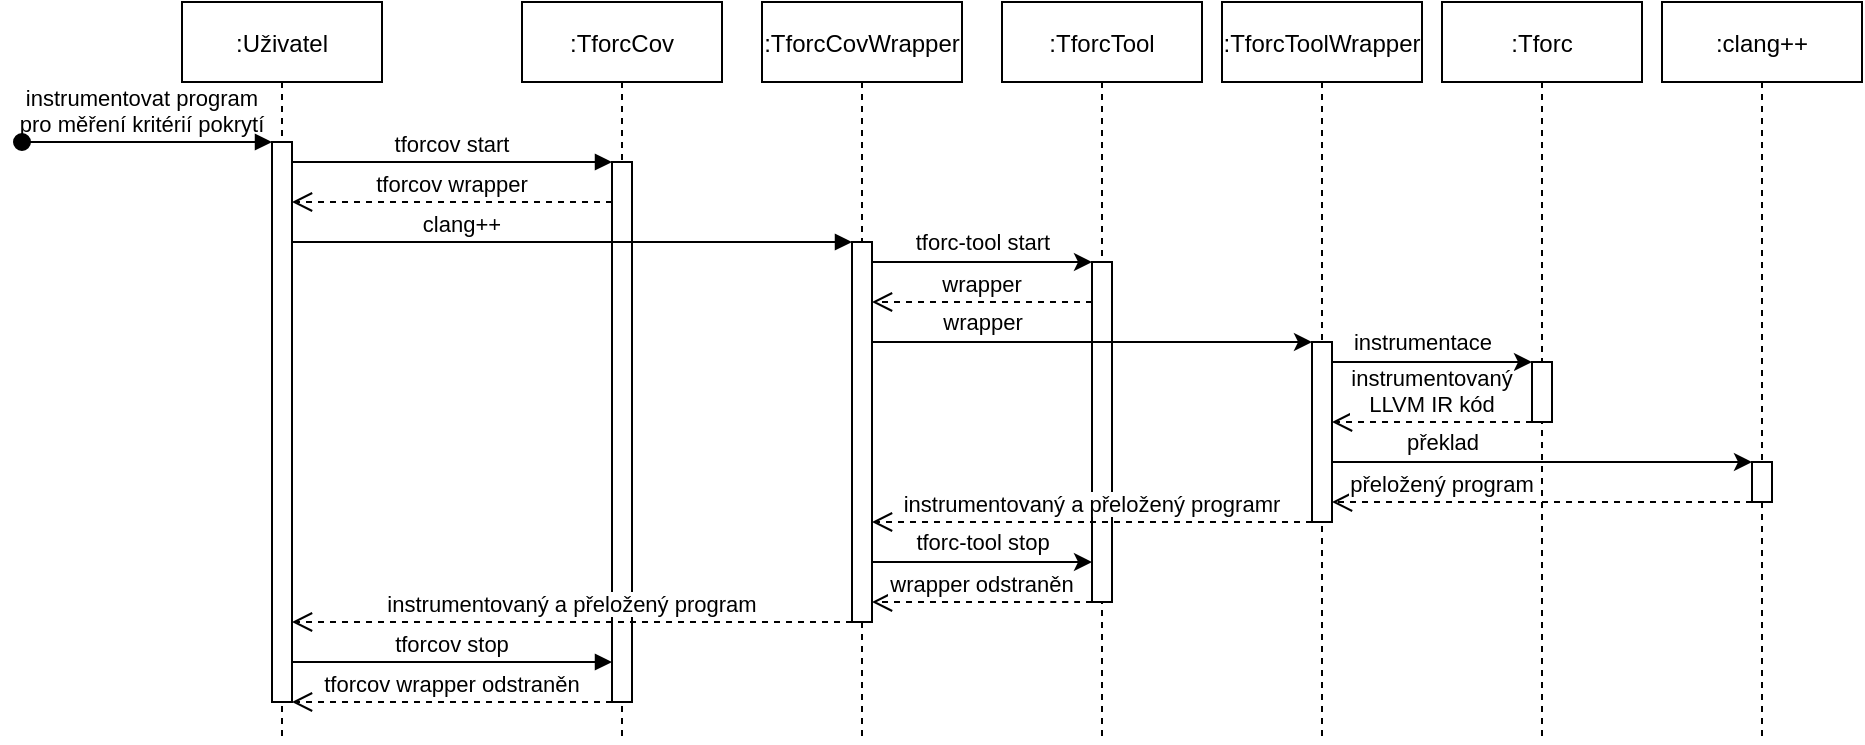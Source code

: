 <mxfile version="16.4.5" type="github">
  <diagram id="kgpKYQtTHZ0yAKxKKP6v" name="Page-1">
    <mxGraphModel dx="1185" dy="635" grid="1" gridSize="10" guides="1" tooltips="1" connect="1" arrows="1" fold="1" page="1" pageScale="1" pageWidth="850" pageHeight="1100" math="0" shadow="0">
      <root>
        <mxCell id="0" />
        <mxCell id="1" parent="0" />
        <mxCell id="O2XLXlmrljuVdYfjU7Fe-1" value=":Uživatel" style="shape=umlLifeline;perimeter=lifelinePerimeter;container=1;collapsible=0;recursiveResize=0;rounded=0;shadow=0;strokeWidth=1;" vertex="1" parent="1">
          <mxGeometry x="120" y="80" width="100" height="370" as="geometry" />
        </mxCell>
        <mxCell id="O2XLXlmrljuVdYfjU7Fe-2" value="" style="points=[];perimeter=orthogonalPerimeter;rounded=0;shadow=0;strokeWidth=1;" vertex="1" parent="O2XLXlmrljuVdYfjU7Fe-1">
          <mxGeometry x="45" y="70" width="10" height="280" as="geometry" />
        </mxCell>
        <mxCell id="O2XLXlmrljuVdYfjU7Fe-3" value="instrumentovat program&#xa;pro měření kritérií pokrytí" style="verticalAlign=bottom;startArrow=oval;endArrow=block;startSize=8;shadow=0;strokeWidth=1;labelBackgroundColor=none;" edge="1" parent="O2XLXlmrljuVdYfjU7Fe-1" target="O2XLXlmrljuVdYfjU7Fe-2">
          <mxGeometry x="-0.04" relative="1" as="geometry">
            <mxPoint x="-80" y="70" as="sourcePoint" />
            <mxPoint as="offset" />
          </mxGeometry>
        </mxCell>
        <mxCell id="O2XLXlmrljuVdYfjU7Fe-5" value=":TforcCov" style="shape=umlLifeline;perimeter=lifelinePerimeter;container=1;collapsible=0;recursiveResize=0;rounded=0;shadow=0;strokeWidth=1;" vertex="1" parent="1">
          <mxGeometry x="290" y="80" width="100" height="370" as="geometry" />
        </mxCell>
        <mxCell id="O2XLXlmrljuVdYfjU7Fe-6" value="" style="points=[];perimeter=orthogonalPerimeter;rounded=0;shadow=0;strokeWidth=1;" vertex="1" parent="O2XLXlmrljuVdYfjU7Fe-5">
          <mxGeometry x="45" y="80" width="10" height="270" as="geometry" />
        </mxCell>
        <mxCell id="O2XLXlmrljuVdYfjU7Fe-8" value="tforcov wrapper" style="verticalAlign=bottom;endArrow=open;dashed=1;endSize=8;shadow=0;strokeWidth=1;" edge="1" parent="1" source="O2XLXlmrljuVdYfjU7Fe-6" target="O2XLXlmrljuVdYfjU7Fe-2">
          <mxGeometry relative="1" as="geometry">
            <mxPoint x="275" y="236" as="targetPoint" />
            <Array as="points">
              <mxPoint x="310" y="180" />
            </Array>
          </mxGeometry>
        </mxCell>
        <mxCell id="O2XLXlmrljuVdYfjU7Fe-9" value="tforcov start" style="verticalAlign=bottom;endArrow=block;entryX=0;entryY=0;shadow=0;strokeWidth=1;" edge="1" parent="1" source="O2XLXlmrljuVdYfjU7Fe-2" target="O2XLXlmrljuVdYfjU7Fe-6">
          <mxGeometry relative="1" as="geometry">
            <mxPoint x="275" y="160" as="sourcePoint" />
            <mxPoint as="offset" />
          </mxGeometry>
        </mxCell>
        <mxCell id="O2XLXlmrljuVdYfjU7Fe-12" value="tforcov stop" style="verticalAlign=bottom;endArrow=block;shadow=0;strokeWidth=1;" edge="1" parent="1" source="O2XLXlmrljuVdYfjU7Fe-2" target="O2XLXlmrljuVdYfjU7Fe-6">
          <mxGeometry relative="1" as="geometry">
            <mxPoint x="175" y="220" as="sourcePoint" />
            <mxPoint x="335.0" y="220" as="targetPoint" />
            <mxPoint as="offset" />
            <Array as="points">
              <mxPoint x="230" y="410" />
            </Array>
          </mxGeometry>
        </mxCell>
        <mxCell id="O2XLXlmrljuVdYfjU7Fe-13" value="tforcov wrapper odstraněn" style="verticalAlign=bottom;endArrow=open;dashed=1;endSize=8;shadow=0;strokeWidth=1;" edge="1" parent="1" source="O2XLXlmrljuVdYfjU7Fe-6" target="O2XLXlmrljuVdYfjU7Fe-2">
          <mxGeometry relative="1" as="geometry">
            <mxPoint x="185" y="190" as="targetPoint" />
            <mxPoint x="345.0" y="190" as="sourcePoint" />
            <Array as="points">
              <mxPoint x="310" y="430" />
            </Array>
          </mxGeometry>
        </mxCell>
        <mxCell id="O2XLXlmrljuVdYfjU7Fe-14" value="clang++" style="verticalAlign=bottom;endArrow=block;shadow=0;strokeWidth=1;" edge="1" parent="1" source="O2XLXlmrljuVdYfjU7Fe-2" target="O2XLXlmrljuVdYfjU7Fe-30">
          <mxGeometry x="-0.393" relative="1" as="geometry">
            <mxPoint x="200" y="209.76" as="sourcePoint" />
            <mxPoint x="360.0" y="209.76" as="targetPoint" />
            <mxPoint as="offset" />
            <Array as="points">
              <mxPoint x="245" y="200" />
            </Array>
          </mxGeometry>
        </mxCell>
        <mxCell id="O2XLXlmrljuVdYfjU7Fe-15" value="instrumentovaný a přeložený program" style="verticalAlign=bottom;endArrow=open;dashed=1;endSize=8;shadow=0;strokeWidth=1;" edge="1" parent="1" source="O2XLXlmrljuVdYfjU7Fe-30" target="O2XLXlmrljuVdYfjU7Fe-2">
          <mxGeometry relative="1" as="geometry">
            <mxPoint x="185" y="190" as="targetPoint" />
            <mxPoint x="345.0" y="190" as="sourcePoint" />
            <Array as="points">
              <mxPoint x="310" y="390" />
            </Array>
          </mxGeometry>
        </mxCell>
        <mxCell id="O2XLXlmrljuVdYfjU7Fe-16" value=":clang++" style="shape=umlLifeline;perimeter=lifelinePerimeter;container=1;collapsible=0;recursiveResize=0;rounded=0;shadow=0;strokeWidth=1;" vertex="1" parent="1">
          <mxGeometry x="860" y="80" width="100" height="370" as="geometry" />
        </mxCell>
        <mxCell id="O2XLXlmrljuVdYfjU7Fe-17" value="" style="points=[];perimeter=orthogonalPerimeter;rounded=0;shadow=0;strokeWidth=1;" vertex="1" parent="O2XLXlmrljuVdYfjU7Fe-16">
          <mxGeometry x="45" y="230" width="10" height="20" as="geometry" />
        </mxCell>
        <mxCell id="O2XLXlmrljuVdYfjU7Fe-29" value=":TforcCovWrapper" style="shape=umlLifeline;perimeter=lifelinePerimeter;container=1;collapsible=0;recursiveResize=0;rounded=0;shadow=0;strokeWidth=1;" vertex="1" parent="1">
          <mxGeometry x="410" y="80" width="100" height="370" as="geometry" />
        </mxCell>
        <mxCell id="O2XLXlmrljuVdYfjU7Fe-30" value="" style="points=[];perimeter=orthogonalPerimeter;rounded=0;shadow=0;strokeWidth=1;" vertex="1" parent="O2XLXlmrljuVdYfjU7Fe-29">
          <mxGeometry x="45" y="120" width="10" height="190" as="geometry" />
        </mxCell>
        <mxCell id="O2XLXlmrljuVdYfjU7Fe-32" value=":TforcTool" style="shape=umlLifeline;perimeter=lifelinePerimeter;container=1;collapsible=0;recursiveResize=0;rounded=0;shadow=0;strokeWidth=1;" vertex="1" parent="1">
          <mxGeometry x="530" y="80" width="100" height="370" as="geometry" />
        </mxCell>
        <mxCell id="O2XLXlmrljuVdYfjU7Fe-33" value="" style="points=[];perimeter=orthogonalPerimeter;rounded=0;shadow=0;strokeWidth=1;" vertex="1" parent="O2XLXlmrljuVdYfjU7Fe-32">
          <mxGeometry x="45" y="130" width="10" height="170" as="geometry" />
        </mxCell>
        <mxCell id="O2XLXlmrljuVdYfjU7Fe-35" value=":TforcToolWrapper" style="shape=umlLifeline;perimeter=lifelinePerimeter;container=1;collapsible=0;recursiveResize=0;rounded=0;shadow=0;strokeWidth=1;" vertex="1" parent="1">
          <mxGeometry x="640" y="80" width="100" height="370" as="geometry" />
        </mxCell>
        <mxCell id="O2XLXlmrljuVdYfjU7Fe-36" value="" style="points=[];perimeter=orthogonalPerimeter;rounded=0;shadow=0;strokeWidth=1;" vertex="1" parent="O2XLXlmrljuVdYfjU7Fe-35">
          <mxGeometry x="45" y="170" width="10" height="90" as="geometry" />
        </mxCell>
        <mxCell id="O2XLXlmrljuVdYfjU7Fe-38" value="tforc-tool start" style="edgeStyle=orthogonalEdgeStyle;rounded=0;orthogonalLoop=1;jettySize=auto;html=1;" edge="1" parent="1" source="O2XLXlmrljuVdYfjU7Fe-30" target="O2XLXlmrljuVdYfjU7Fe-33">
          <mxGeometry y="10" relative="1" as="geometry">
            <mxPoint x="465" y="210" as="sourcePoint" />
            <mxPoint x="575" y="210" as="targetPoint" />
            <Array as="points">
              <mxPoint x="470" y="210" />
              <mxPoint x="470" y="210" />
            </Array>
            <mxPoint as="offset" />
          </mxGeometry>
        </mxCell>
        <mxCell id="O2XLXlmrljuVdYfjU7Fe-40" value=":Tforc" style="shape=umlLifeline;perimeter=lifelinePerimeter;container=1;collapsible=0;recursiveResize=0;rounded=0;shadow=0;strokeWidth=1;" vertex="1" parent="1">
          <mxGeometry x="750" y="80" width="100" height="370" as="geometry" />
        </mxCell>
        <mxCell id="O2XLXlmrljuVdYfjU7Fe-41" value="" style="points=[];perimeter=orthogonalPerimeter;rounded=0;shadow=0;strokeWidth=1;" vertex="1" parent="O2XLXlmrljuVdYfjU7Fe-40">
          <mxGeometry x="45" y="180" width="10" height="30" as="geometry" />
        </mxCell>
        <mxCell id="O2XLXlmrljuVdYfjU7Fe-43" value="wrapper" style="edgeStyle=orthogonalEdgeStyle;rounded=0;orthogonalLoop=1;jettySize=auto;html=1;" edge="1" parent="1" source="O2XLXlmrljuVdYfjU7Fe-30" target="O2XLXlmrljuVdYfjU7Fe-36">
          <mxGeometry x="-0.5" y="10" relative="1" as="geometry">
            <Array as="points">
              <mxPoint x="630" y="250" />
              <mxPoint x="630" y="250" />
            </Array>
            <mxPoint as="offset" />
          </mxGeometry>
        </mxCell>
        <mxCell id="O2XLXlmrljuVdYfjU7Fe-44" value="instrumentace" style="edgeStyle=orthogonalEdgeStyle;rounded=0;orthogonalLoop=1;jettySize=auto;html=1;" edge="1" parent="1" source="O2XLXlmrljuVdYfjU7Fe-36" target="O2XLXlmrljuVdYfjU7Fe-41">
          <mxGeometry x="-0.099" y="10" relative="1" as="geometry">
            <Array as="points">
              <mxPoint x="720" y="260" />
              <mxPoint x="720" y="260" />
            </Array>
            <mxPoint as="offset" />
          </mxGeometry>
        </mxCell>
        <mxCell id="O2XLXlmrljuVdYfjU7Fe-46" value="instrumentovaný&#xa;LLVM IR kód" style="verticalAlign=bottom;endArrow=open;dashed=1;endSize=8;shadow=0;strokeWidth=1;" edge="1" parent="1" source="O2XLXlmrljuVdYfjU7Fe-41" target="O2XLXlmrljuVdYfjU7Fe-36">
          <mxGeometry relative="1" as="geometry">
            <mxPoint x="185" y="260" as="targetPoint" />
            <mxPoint x="465" y="260" as="sourcePoint" />
            <Array as="points">
              <mxPoint x="760" y="290" />
            </Array>
          </mxGeometry>
        </mxCell>
        <mxCell id="O2XLXlmrljuVdYfjU7Fe-47" value="instrumentovaný a přeložený programr" style="verticalAlign=bottom;endArrow=open;dashed=1;endSize=8;shadow=0;strokeWidth=1;" edge="1" parent="1" source="O2XLXlmrljuVdYfjU7Fe-36" target="O2XLXlmrljuVdYfjU7Fe-30">
          <mxGeometry relative="1" as="geometry">
            <mxPoint x="705" y="275" as="targetPoint" />
            <mxPoint x="805" y="275" as="sourcePoint" />
            <Array as="points">
              <mxPoint x="640" y="340" />
            </Array>
          </mxGeometry>
        </mxCell>
        <mxCell id="O2XLXlmrljuVdYfjU7Fe-49" value="překlad" style="edgeStyle=orthogonalEdgeStyle;rounded=0;orthogonalLoop=1;jettySize=auto;html=1;" edge="1" parent="1" source="O2XLXlmrljuVdYfjU7Fe-36" target="O2XLXlmrljuVdYfjU7Fe-17">
          <mxGeometry x="-0.476" y="10" relative="1" as="geometry">
            <mxPoint x="680" y="290" as="sourcePoint" />
            <mxPoint x="780" y="290" as="targetPoint" />
            <Array as="points">
              <mxPoint x="860" y="310" />
              <mxPoint x="860" y="310" />
            </Array>
            <mxPoint as="offset" />
          </mxGeometry>
        </mxCell>
        <mxCell id="O2XLXlmrljuVdYfjU7Fe-50" value="přeložený program" style="verticalAlign=bottom;endArrow=open;dashed=1;endSize=8;shadow=0;strokeWidth=1;" edge="1" parent="1" source="O2XLXlmrljuVdYfjU7Fe-17" target="O2XLXlmrljuVdYfjU7Fe-36">
          <mxGeometry x="0.476" relative="1" as="geometry">
            <mxPoint x="705" y="270" as="targetPoint" />
            <mxPoint x="805" y="270" as="sourcePoint" />
            <Array as="points">
              <mxPoint x="760" y="330" />
            </Array>
            <mxPoint as="offset" />
          </mxGeometry>
        </mxCell>
        <mxCell id="O2XLXlmrljuVdYfjU7Fe-51" value="tforc-tool stop" style="edgeStyle=orthogonalEdgeStyle;rounded=0;orthogonalLoop=1;jettySize=auto;html=1;" edge="1" parent="1" source="O2XLXlmrljuVdYfjU7Fe-30" target="O2XLXlmrljuVdYfjU7Fe-33">
          <mxGeometry y="10" relative="1" as="geometry">
            <mxPoint x="475" y="220" as="sourcePoint" />
            <mxPoint x="585" y="220" as="targetPoint" />
            <Array as="points">
              <mxPoint x="520" y="360" />
              <mxPoint x="520" y="360" />
            </Array>
            <mxPoint as="offset" />
          </mxGeometry>
        </mxCell>
        <mxCell id="O2XLXlmrljuVdYfjU7Fe-52" value="wrapper" style="verticalAlign=bottom;endArrow=open;dashed=1;endSize=8;shadow=0;strokeWidth=1;" edge="1" parent="1" source="O2XLXlmrljuVdYfjU7Fe-33" target="O2XLXlmrljuVdYfjU7Fe-30">
          <mxGeometry relative="1" as="geometry">
            <mxPoint x="185" y="360" as="targetPoint" />
            <mxPoint x="465" y="360" as="sourcePoint" />
            <Array as="points">
              <mxPoint x="540" y="230" />
            </Array>
          </mxGeometry>
        </mxCell>
        <mxCell id="O2XLXlmrljuVdYfjU7Fe-53" value="wrapper odstraněn" style="verticalAlign=bottom;endArrow=open;dashed=1;endSize=8;shadow=0;strokeWidth=1;" edge="1" parent="1" source="O2XLXlmrljuVdYfjU7Fe-33" target="O2XLXlmrljuVdYfjU7Fe-30">
          <mxGeometry relative="1" as="geometry">
            <mxPoint x="475" y="240" as="targetPoint" />
            <mxPoint x="585" y="240" as="sourcePoint" />
            <Array as="points">
              <mxPoint x="560" y="380" />
            </Array>
          </mxGeometry>
        </mxCell>
      </root>
    </mxGraphModel>
  </diagram>
</mxfile>
